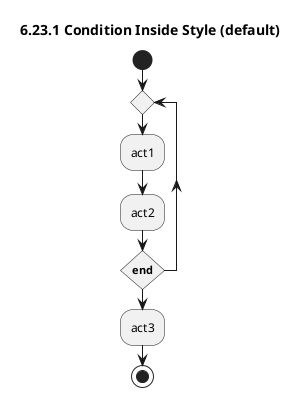 @startuml
title 6.23.1 Condition Inside Style (default)
skinparam conditionStyle InsideDiamond
start
repeat
    :act1;
    :act2;
repeat while (**end**)
:act3;
stop
@enduml
